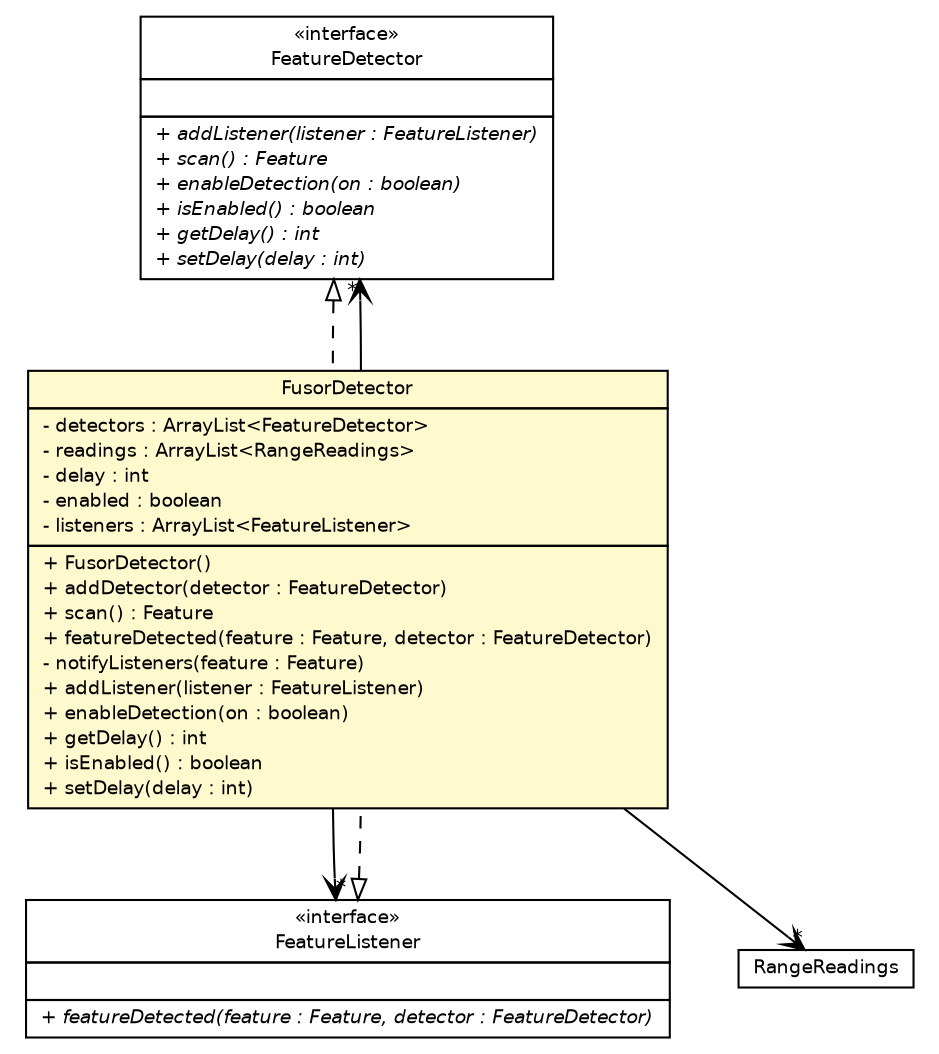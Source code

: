 #!/usr/local/bin/dot
#
# Class diagram 
# Generated by UMLGraph version R5_6-24-gf6e263 (http://www.umlgraph.org/)
#

digraph G {
	edge [fontname="Helvetica",fontsize=10,labelfontname="Helvetica",labelfontsize=10];
	node [fontname="Helvetica",fontsize=10,shape=plaintext];
	nodesep=0.25;
	ranksep=0.5;
	// lejos.robotics.objectdetection.FeatureDetector
	c1697 [label=<<table title="lejos.robotics.objectdetection.FeatureDetector" border="0" cellborder="1" cellspacing="0" cellpadding="2" port="p" href="./FeatureDetector.html">
		<tr><td><table border="0" cellspacing="0" cellpadding="1">
<tr><td align="center" balign="center"> &#171;interface&#187; </td></tr>
<tr><td align="center" balign="center"> FeatureDetector </td></tr>
		</table></td></tr>
		<tr><td><table border="0" cellspacing="0" cellpadding="1">
<tr><td align="left" balign="left">  </td></tr>
		</table></td></tr>
		<tr><td><table border="0" cellspacing="0" cellpadding="1">
<tr><td align="left" balign="left"><font face="Helvetica-Oblique" point-size="9.0"> + addListener(listener : FeatureListener) </font></td></tr>
<tr><td align="left" balign="left"><font face="Helvetica-Oblique" point-size="9.0"> + scan() : Feature </font></td></tr>
<tr><td align="left" balign="left"><font face="Helvetica-Oblique" point-size="9.0"> + enableDetection(on : boolean) </font></td></tr>
<tr><td align="left" balign="left"><font face="Helvetica-Oblique" point-size="9.0"> + isEnabled() : boolean </font></td></tr>
<tr><td align="left" balign="left"><font face="Helvetica-Oblique" point-size="9.0"> + getDelay() : int </font></td></tr>
<tr><td align="left" balign="left"><font face="Helvetica-Oblique" point-size="9.0"> + setDelay(delay : int) </font></td></tr>
		</table></td></tr>
		</table>>, URL="./FeatureDetector.html", fontname="Helvetica", fontcolor="black", fontsize=9.0];
	// lejos.robotics.objectdetection.FeatureListener
	c1700 [label=<<table title="lejos.robotics.objectdetection.FeatureListener" border="0" cellborder="1" cellspacing="0" cellpadding="2" port="p" href="./FeatureListener.html">
		<tr><td><table border="0" cellspacing="0" cellpadding="1">
<tr><td align="center" balign="center"> &#171;interface&#187; </td></tr>
<tr><td align="center" balign="center"> FeatureListener </td></tr>
		</table></td></tr>
		<tr><td><table border="0" cellspacing="0" cellpadding="1">
<tr><td align="left" balign="left">  </td></tr>
		</table></td></tr>
		<tr><td><table border="0" cellspacing="0" cellpadding="1">
<tr><td align="left" balign="left"><font face="Helvetica-Oblique" point-size="9.0"> + featureDetected(feature : Feature, detector : FeatureDetector) </font></td></tr>
		</table></td></tr>
		</table>>, URL="./FeatureListener.html", fontname="Helvetica", fontcolor="black", fontsize=9.0];
	// lejos.robotics.objectdetection.FusorDetector
	c1701 [label=<<table title="lejos.robotics.objectdetection.FusorDetector" border="0" cellborder="1" cellspacing="0" cellpadding="2" port="p" bgcolor="lemonChiffon" href="./FusorDetector.html">
		<tr><td><table border="0" cellspacing="0" cellpadding="1">
<tr><td align="center" balign="center"> FusorDetector </td></tr>
		</table></td></tr>
		<tr><td><table border="0" cellspacing="0" cellpadding="1">
<tr><td align="left" balign="left"> - detectors : ArrayList&lt;FeatureDetector&gt; </td></tr>
<tr><td align="left" balign="left"> - readings : ArrayList&lt;RangeReadings&gt; </td></tr>
<tr><td align="left" balign="left"> - delay : int </td></tr>
<tr><td align="left" balign="left"> - enabled : boolean </td></tr>
<tr><td align="left" balign="left"> - listeners : ArrayList&lt;FeatureListener&gt; </td></tr>
		</table></td></tr>
		<tr><td><table border="0" cellspacing="0" cellpadding="1">
<tr><td align="left" balign="left"> + FusorDetector() </td></tr>
<tr><td align="left" balign="left"> + addDetector(detector : FeatureDetector) </td></tr>
<tr><td align="left" balign="left"> + scan() : Feature </td></tr>
<tr><td align="left" balign="left"> + featureDetected(feature : Feature, detector : FeatureDetector) </td></tr>
<tr><td align="left" balign="left"> - notifyListeners(feature : Feature) </td></tr>
<tr><td align="left" balign="left"> + addListener(listener : FeatureListener) </td></tr>
<tr><td align="left" balign="left"> + enableDetection(on : boolean) </td></tr>
<tr><td align="left" balign="left"> + getDelay() : int </td></tr>
<tr><td align="left" balign="left"> + isEnabled() : boolean </td></tr>
<tr><td align="left" balign="left"> + setDelay(delay : int) </td></tr>
		</table></td></tr>
		</table>>, URL="./FusorDetector.html", fontname="Helvetica", fontcolor="black", fontsize=9.0];
	//lejos.robotics.objectdetection.FusorDetector implements lejos.robotics.objectdetection.FeatureDetector
	c1697:p -> c1701:p [dir=back,arrowtail=empty,style=dashed];
	//lejos.robotics.objectdetection.FusorDetector implements lejos.robotics.objectdetection.FeatureListener
	c1700:p -> c1701:p [dir=back,arrowtail=empty,style=dashed];
	// lejos.robotics.objectdetection.FusorDetector NAVASSOC lejos.robotics.objectdetection.FeatureDetector
	c1701:p -> c1697:p [taillabel="", label="", headlabel="*", fontname="Helvetica", fontcolor="black", fontsize=10.0, color="black", arrowhead=open];
	// lejos.robotics.objectdetection.FusorDetector NAVASSOC RangeReadings
	c1701:p -> c1721:p [taillabel="", label="", headlabel="*", fontname="Helvetica", fontcolor="black", fontsize=10.0, color="black", arrowhead=open];
	// lejos.robotics.objectdetection.FusorDetector NAVASSOC lejos.robotics.objectdetection.FeatureListener
	c1701:p -> c1700:p [taillabel="", label="", headlabel="*", fontname="Helvetica", fontcolor="black", fontsize=10.0, color="black", arrowhead=open];
	// RangeReadings
	c1721[label=<<table title="RangeReadings" border="0" cellborder="1" cellspacing="0" cellpadding="2" port="p" href="http://java.sun.com/j2se/1.4.2/docs/api//RangeReadings.html">
		<tr><td><table border="0" cellspacing="0" cellpadding="1">
<tr><td align="center" balign="center"> RangeReadings </td></tr>
		</table></td></tr>
		</table>>, fontname="Helvetica", fontcolor="black", fontsize=9.0];
}

